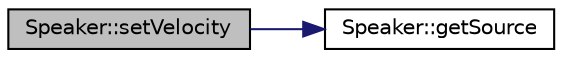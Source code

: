 digraph "Speaker::setVelocity"
{
  edge [fontname="Helvetica",fontsize="10",labelfontname="Helvetica",labelfontsize="10"];
  node [fontname="Helvetica",fontsize="10",shape=record];
  rankdir="LR";
  Node1 [label="Speaker::setVelocity",height=0.2,width=0.4,color="black", fillcolor="grey75", style="filled", fontcolor="black"];
  Node1 -> Node2 [color="midnightblue",fontsize="10",style="solid",fontname="Helvetica"];
  Node2 [label="Speaker::getSource",height=0.2,width=0.4,color="black", fillcolor="white", style="filled",URL="$class_speaker.html#ad038d4f49617bf84b9c1002468c88027"];
}
